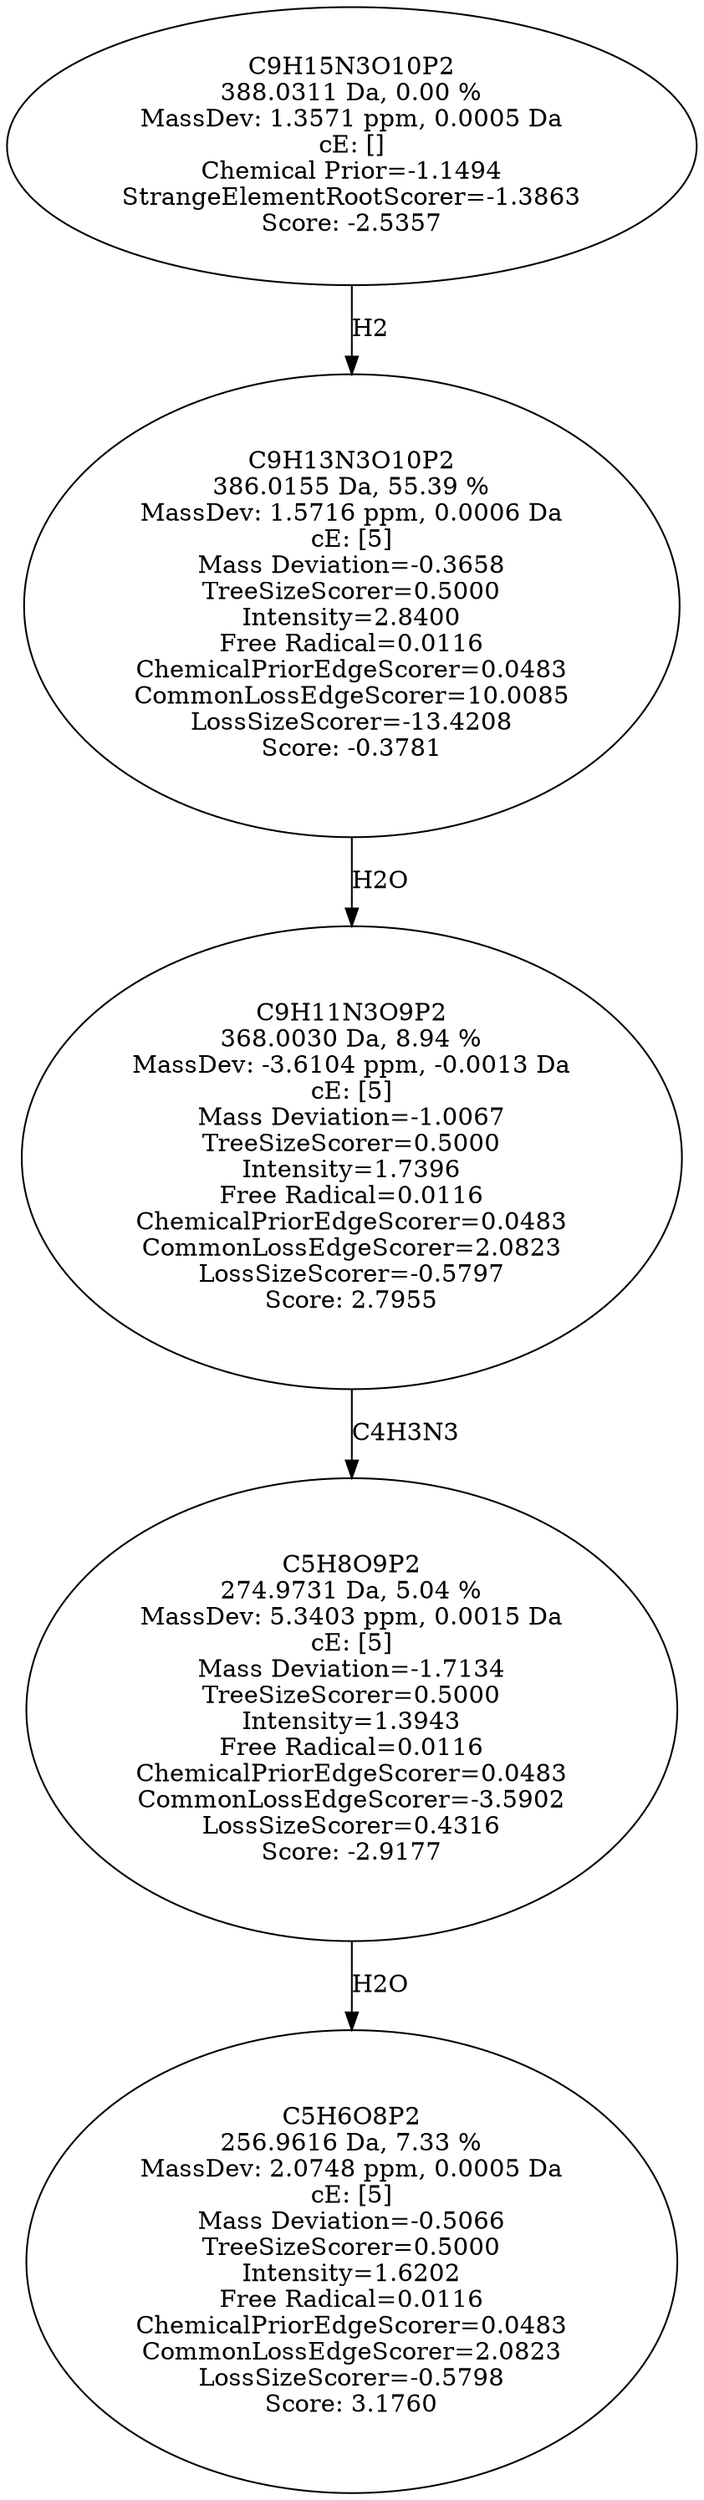 strict digraph {
v1 [label="C5H6O8P2\n256.9616 Da, 7.33 %\nMassDev: 2.0748 ppm, 0.0005 Da\ncE: [5]\nMass Deviation=-0.5066\nTreeSizeScorer=0.5000\nIntensity=1.6202\nFree Radical=0.0116\nChemicalPriorEdgeScorer=0.0483\nCommonLossEdgeScorer=2.0823\nLossSizeScorer=-0.5798\nScore: 3.1760"];
v2 [label="C5H8O9P2\n274.9731 Da, 5.04 %\nMassDev: 5.3403 ppm, 0.0015 Da\ncE: [5]\nMass Deviation=-1.7134\nTreeSizeScorer=0.5000\nIntensity=1.3943\nFree Radical=0.0116\nChemicalPriorEdgeScorer=0.0483\nCommonLossEdgeScorer=-3.5902\nLossSizeScorer=0.4316\nScore: -2.9177"];
v3 [label="C9H11N3O9P2\n368.0030 Da, 8.94 %\nMassDev: -3.6104 ppm, -0.0013 Da\ncE: [5]\nMass Deviation=-1.0067\nTreeSizeScorer=0.5000\nIntensity=1.7396\nFree Radical=0.0116\nChemicalPriorEdgeScorer=0.0483\nCommonLossEdgeScorer=2.0823\nLossSizeScorer=-0.5797\nScore: 2.7955"];
v4 [label="C9H13N3O10P2\n386.0155 Da, 55.39 %\nMassDev: 1.5716 ppm, 0.0006 Da\ncE: [5]\nMass Deviation=-0.3658\nTreeSizeScorer=0.5000\nIntensity=2.8400\nFree Radical=0.0116\nChemicalPriorEdgeScorer=0.0483\nCommonLossEdgeScorer=10.0085\nLossSizeScorer=-13.4208\nScore: -0.3781"];
v5 [label="C9H15N3O10P2\n388.0311 Da, 0.00 %\nMassDev: 1.3571 ppm, 0.0005 Da\ncE: []\nChemical Prior=-1.1494\nStrangeElementRootScorer=-1.3863\nScore: -2.5357"];
v2 -> v1 [label="H2O"];
v3 -> v2 [label="C4H3N3"];
v4 -> v3 [label="H2O"];
v5 -> v4 [label="H2"];
}
